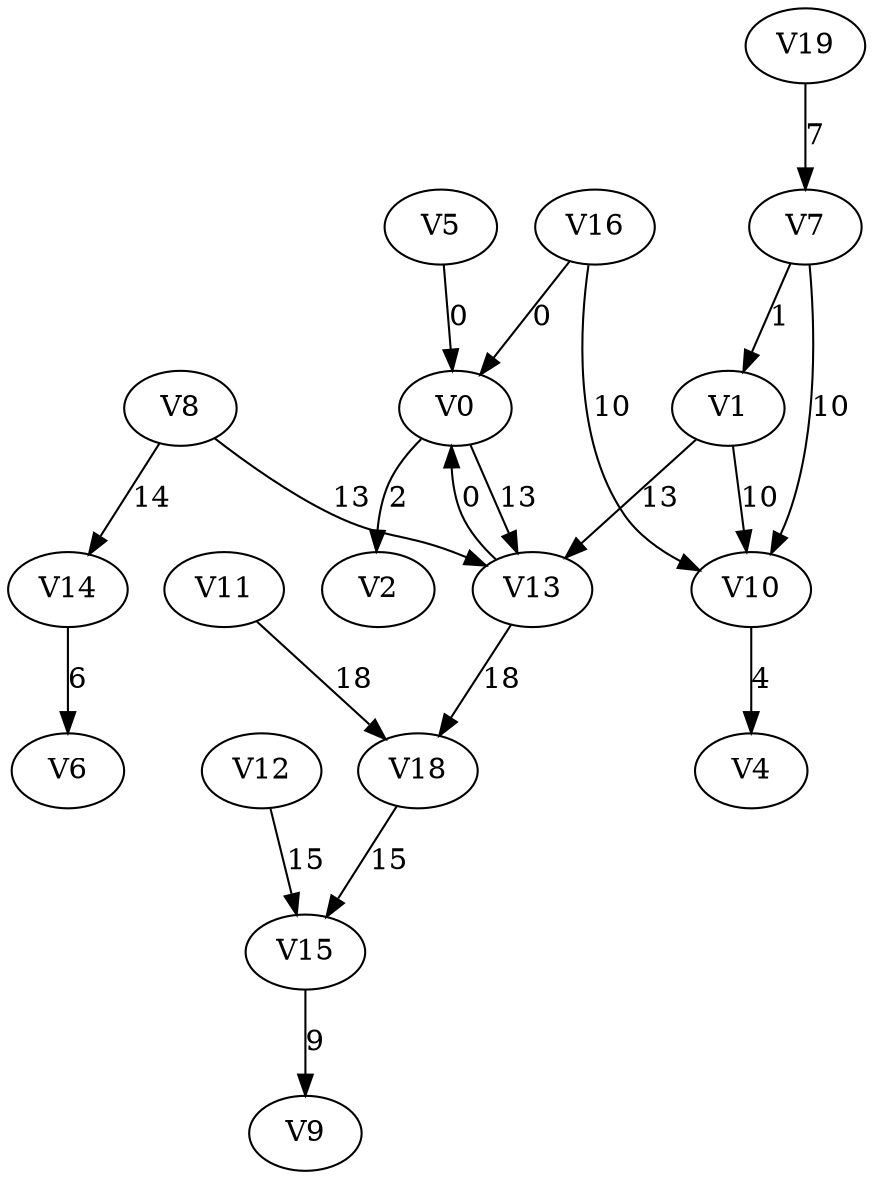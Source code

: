 digraph{
V0 -> V13[label=13]; 
 V0 -> V2[label=2]; 
 V1 -> V13[label=13]; 
 V1 -> V10[label=10]; 
 V5 -> V0[label=0]; 
 V7 -> V1[label=1]; 
 V7 -> V10[label=10]; 
 V8 -> V14[label=14]; 
 V8 -> V13[label=13]; 
 V10 -> V4[label=4]; 
 V11 -> V18[label=18]; 
 V12 -> V15[label=15]; 
 V13 -> V0[label=0]; 
 V13 -> V18[label=18]; 
 V14 -> V6[label=6]; 
 V15 -> V9[label=9]; 
 V16 -> V10[label=10]; 
 V16 -> V0[label=0]; 
 V18 -> V15[label=15]; 
 V19 -> V7[label=7]; 
  
}